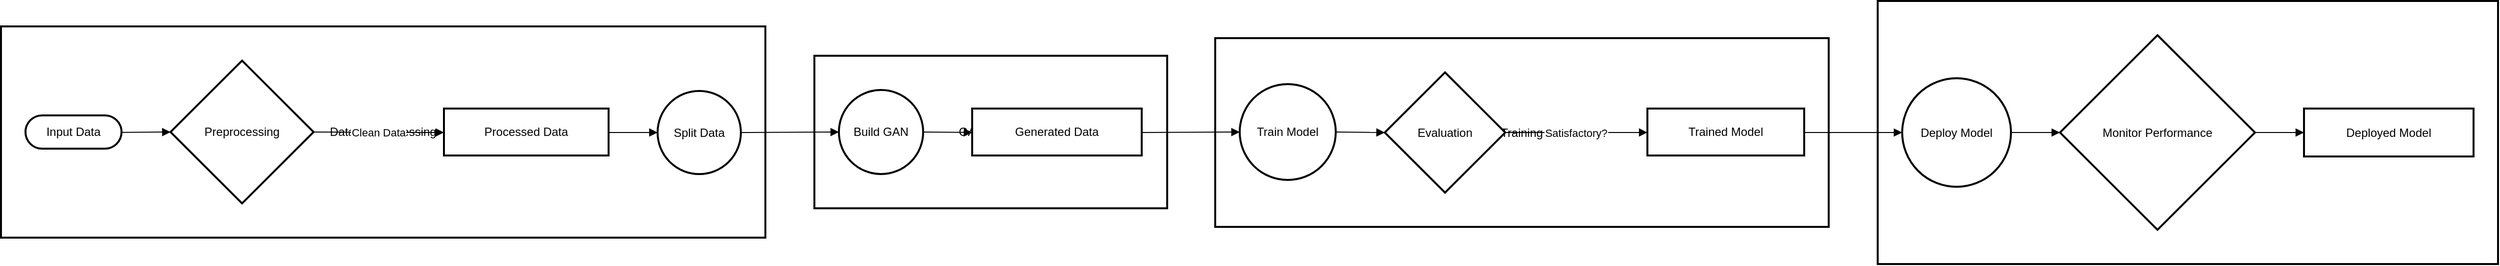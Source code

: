 <mxfile version="24.8.9">
  <diagram name="Page-1" id="oYsp4qPydIfBNOzrJkSj">
    <mxGraphModel>
      <root>
        <mxCell id="0" />
        <mxCell id="1" parent="0" />
        <mxCell id="2" value="Deployment" style="whiteSpace=wrap;strokeWidth=2;" vertex="1" parent="1">
          <mxGeometry x="1923" y="8" width="633" height="269" as="geometry" />
        </mxCell>
        <mxCell id="3" value="Training" style="whiteSpace=wrap;strokeWidth=2;" vertex="1" parent="1">
          <mxGeometry x="1247" y="46" width="626" height="193" as="geometry" />
        </mxCell>
        <mxCell id="4" value="GAN_Model" style="whiteSpace=wrap;strokeWidth=2;" vertex="1" parent="1">
          <mxGeometry x="838" y="64" width="360" height="156" as="geometry" />
        </mxCell>
        <mxCell id="5" value="Data_Preprocessing" style="whiteSpace=wrap;strokeWidth=2;" vertex="1" parent="1">
          <mxGeometry x="8" y="34" width="780" height="216" as="geometry" />
        </mxCell>
        <mxCell id="6" value="Input Data" style="rounded=1;whiteSpace=wrap;arcSize=50;strokeWidth=2;" vertex="1" parent="1">
          <mxGeometry x="33" y="125" width="98" height="34" as="geometry" />
        </mxCell>
        <mxCell id="7" value="Preprocessing" style="rhombus;strokeWidth=2;whiteSpace=wrap;" vertex="1" parent="1">
          <mxGeometry x="181" y="69" width="146" height="146" as="geometry" />
        </mxCell>
        <mxCell id="8" value="Processed Data" style="whiteSpace=wrap;strokeWidth=2;" vertex="1" parent="1">
          <mxGeometry x="460" y="118" width="168" height="48" as="geometry" />
        </mxCell>
        <mxCell id="9" value="Split Data" style="ellipse;aspect=fixed;strokeWidth=2;whiteSpace=wrap;" vertex="1" parent="1">
          <mxGeometry x="678" y="100" width="85" height="85" as="geometry" />
        </mxCell>
        <mxCell id="10" value="Build GAN" style="ellipse;aspect=fixed;strokeWidth=2;whiteSpace=wrap;" vertex="1" parent="1">
          <mxGeometry x="863" y="99" width="86" height="86" as="geometry" />
        </mxCell>
        <mxCell id="11" value="Generated Data" style="whiteSpace=wrap;strokeWidth=2;" vertex="1" parent="1">
          <mxGeometry x="999" y="118" width="173" height="48" as="geometry" />
        </mxCell>
        <mxCell id="12" value="Train Model" style="ellipse;aspect=fixed;strokeWidth=2;whiteSpace=wrap;" vertex="1" parent="1">
          <mxGeometry x="1272" y="93" width="98" height="98" as="geometry" />
        </mxCell>
        <mxCell id="13" value="Evaluation" style="rhombus;strokeWidth=2;whiteSpace=wrap;" vertex="1" parent="1">
          <mxGeometry x="1420" y="81" width="123" height="123" as="geometry" />
        </mxCell>
        <mxCell id="14" value="Trained Model" style="whiteSpace=wrap;strokeWidth=2;" vertex="1" parent="1">
          <mxGeometry x="1688" y="118" width="160" height="48" as="geometry" />
        </mxCell>
        <mxCell id="15" value="Deploy Model" style="ellipse;aspect=fixed;strokeWidth=2;whiteSpace=wrap;" vertex="1" parent="1">
          <mxGeometry x="1948" y="87" width="111" height="111" as="geometry" />
        </mxCell>
        <mxCell id="16" value="Monitor Performance" style="rhombus;strokeWidth=2;whiteSpace=wrap;" vertex="1" parent="1">
          <mxGeometry x="2109" y="43" width="199" height="199" as="geometry" />
        </mxCell>
        <mxCell id="17" value="Deployed Model" style="whiteSpace=wrap;strokeWidth=2;" vertex="1" parent="1">
          <mxGeometry x="2358" y="118" width="173" height="49" as="geometry" />
        </mxCell>
        <mxCell id="18" value="" style="curved=1;startArrow=none;endArrow=block;exitX=1;exitY=0.51;entryX=0;entryY=0.5;" edge="1" parent="1" source="6" target="7">
          <mxGeometry relative="1" as="geometry">
            <Array as="points" />
          </mxGeometry>
        </mxCell>
        <mxCell id="19" value="Clean Data" style="curved=1;startArrow=none;endArrow=block;exitX=1.01;exitY=0.5;entryX=0;entryY=0.51;" edge="1" parent="1" source="7" target="8">
          <mxGeometry relative="1" as="geometry">
            <Array as="points" />
          </mxGeometry>
        </mxCell>
        <mxCell id="20" value="" style="curved=1;startArrow=none;endArrow=block;exitX=1;exitY=0.51;entryX=0;entryY=0.5;" edge="1" parent="1" source="8" target="9">
          <mxGeometry relative="1" as="geometry">
            <Array as="points" />
          </mxGeometry>
        </mxCell>
        <mxCell id="21" value="" style="curved=1;startArrow=none;endArrow=block;exitX=1;exitY=0.5;entryX=0;entryY=0.5;" edge="1" parent="1" source="9" target="10">
          <mxGeometry relative="1" as="geometry">
            <Array as="points" />
          </mxGeometry>
        </mxCell>
        <mxCell id="22" value="" style="curved=1;startArrow=none;endArrow=block;exitX=1;exitY=0.5;entryX=0;entryY=0.51;" edge="1" parent="1" source="10" target="11">
          <mxGeometry relative="1" as="geometry">
            <Array as="points" />
          </mxGeometry>
        </mxCell>
        <mxCell id="23" value="" style="curved=1;startArrow=none;endArrow=block;exitX=1;exitY=0.51;entryX=0;entryY=0.5;" edge="1" parent="1" source="11" target="12">
          <mxGeometry relative="1" as="geometry">
            <Array as="points" />
          </mxGeometry>
        </mxCell>
        <mxCell id="24" value="" style="curved=1;startArrow=none;endArrow=block;exitX=1;exitY=0.5;entryX=0;entryY=0.5;" edge="1" parent="1" source="12" target="13">
          <mxGeometry relative="1" as="geometry">
            <Array as="points" />
          </mxGeometry>
        </mxCell>
        <mxCell id="25" value="Satisfactory?" style="curved=1;startArrow=none;endArrow=block;exitX=1;exitY=0.5;entryX=0;entryY=0.51;" edge="1" parent="1" source="13" target="14">
          <mxGeometry relative="1" as="geometry">
            <Array as="points" />
          </mxGeometry>
        </mxCell>
        <mxCell id="26" value="" style="curved=1;startArrow=none;endArrow=block;exitX=1;exitY=0.51;entryX=0;entryY=0.5;" edge="1" parent="1" source="14" target="15">
          <mxGeometry relative="1" as="geometry">
            <Array as="points" />
          </mxGeometry>
        </mxCell>
        <mxCell id="27" value="" style="curved=1;startArrow=none;endArrow=block;exitX=1;exitY=0.5;entryX=0;entryY=0.5;" edge="1" parent="1" source="15" target="16">
          <mxGeometry relative="1" as="geometry">
            <Array as="points" />
          </mxGeometry>
        </mxCell>
        <mxCell id="28" value="" style="curved=1;startArrow=none;endArrow=block;exitX=1;exitY=0.5;entryX=0;entryY=0.5;" edge="1" parent="1" source="16" target="17">
          <mxGeometry relative="1" as="geometry">
            <Array as="points" />
          </mxGeometry>
        </mxCell>
      </root>
    </mxGraphModel>
  </diagram>
</mxfile>
